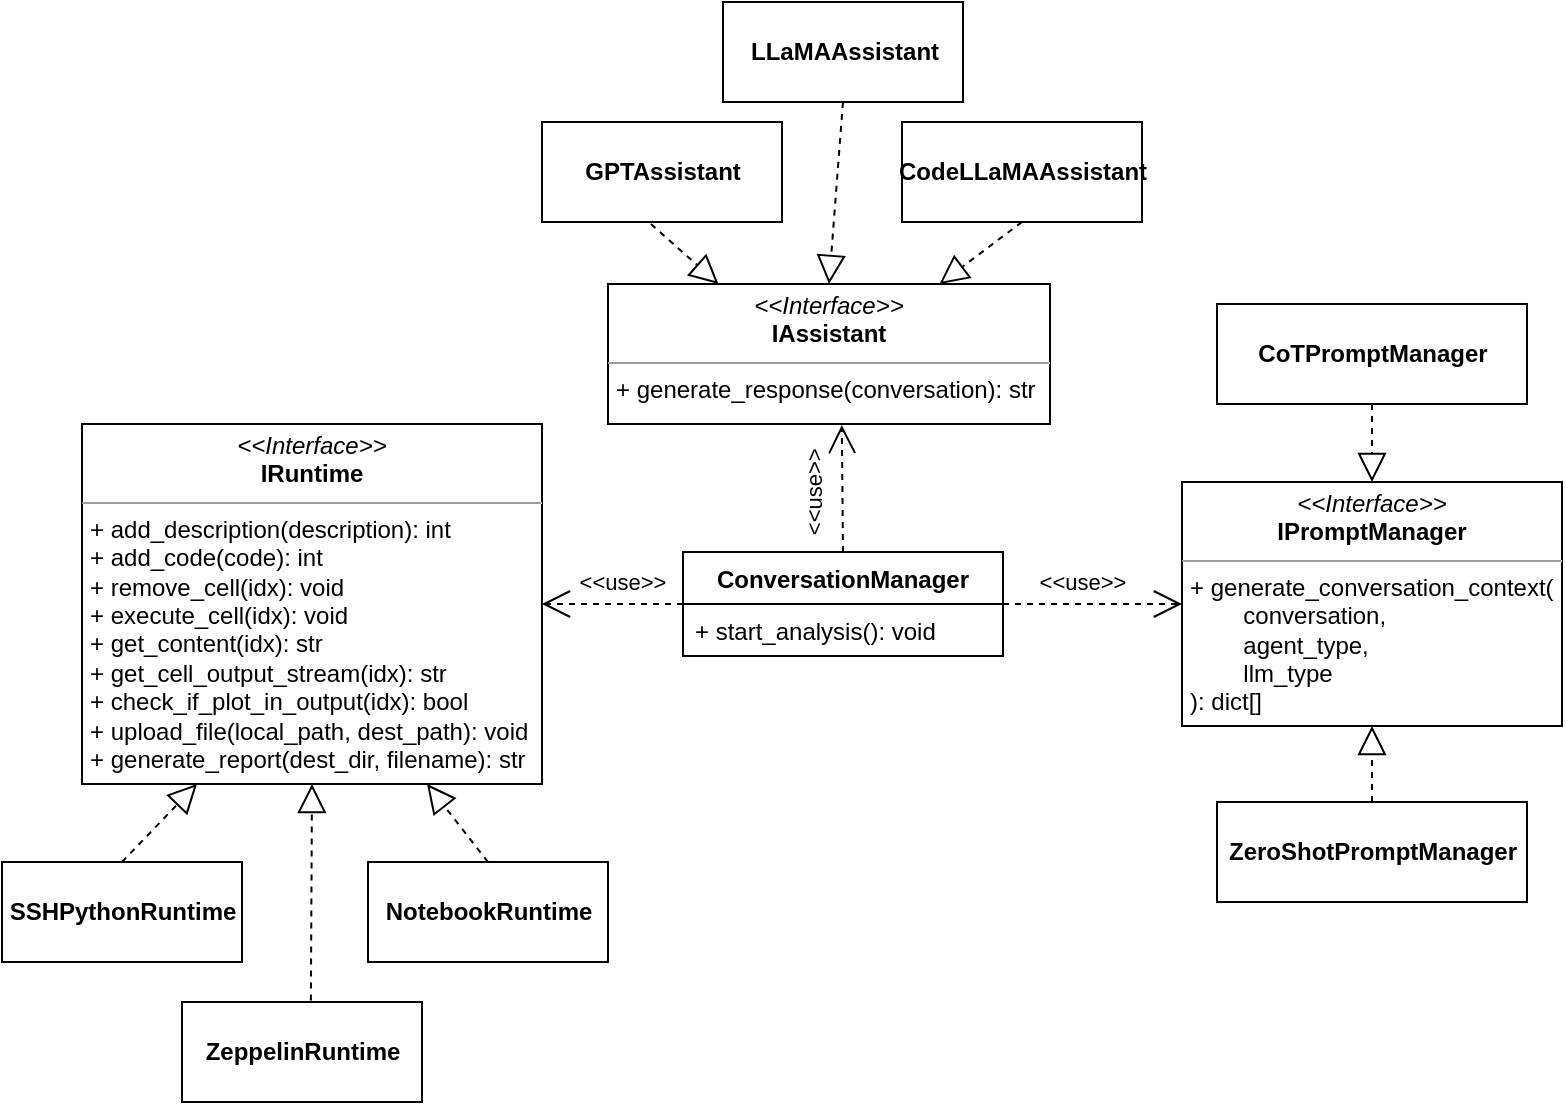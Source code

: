 <mxfile scale="10" border="0">
    <diagram id="2JWEvkMf0evVfgLf1cgb" name="Class">
        <mxGraphModel dx="1282" dy="1002" grid="1" gridSize="10" guides="1" tooltips="1" connect="1" arrows="1" fold="1" page="1" pageScale="1" pageWidth="827" pageHeight="1169" math="0" shadow="0">
            <root>
                <mxCell id="0"/>
                <mxCell id="1" parent="0"/>
                <mxCell id="McSh0blU3mZ8xUULmvc6-1" value="&lt;p style=&quot;margin:0px;margin-top:4px;text-align:center;&quot;&gt;&lt;i&gt;&amp;lt;&amp;lt;Interface&amp;gt;&amp;gt;&lt;/i&gt;&lt;br&gt;&lt;b&gt;IRuntime&lt;/b&gt;&lt;/p&gt;&lt;hr size=&quot;1&quot;&gt;&lt;p style=&quot;margin:0px;margin-left:4px;&quot;&gt;+ add_description(description): int&lt;/p&gt;&lt;p style=&quot;margin:0px;margin-left:4px;&quot;&gt;+ add_code(code): int&lt;/p&gt;&lt;p style=&quot;margin:0px;margin-left:4px;&quot;&gt;+ remove_cell(idx): void&lt;/p&gt;&lt;p style=&quot;margin:0px;margin-left:4px;&quot;&gt;+ execute_cell(idx): void&lt;/p&gt;&lt;p style=&quot;margin:0px;margin-left:4px;&quot;&gt;+ get_content(idx): str&lt;/p&gt;&lt;p style=&quot;margin:0px;margin-left:4px;&quot;&gt;+ get_cell_output_stream(idx): str&lt;/p&gt;&lt;p style=&quot;margin:0px;margin-left:4px;&quot;&gt;+ check_if_plot_in_output(idx): bool&lt;/p&gt;&lt;p style=&quot;margin:0px;margin-left:4px;&quot;&gt;+ upload_file(local_path, dest_path): void&lt;/p&gt;&lt;p style=&quot;margin:0px;margin-left:4px;&quot;&gt;+ generate_report(dest_dir, filename): str&lt;/p&gt;" style="verticalAlign=top;align=left;overflow=fill;fontSize=12;fontFamily=Helvetica;html=1;" parent="1" vertex="1">
                    <mxGeometry x="40" y="421" width="230" height="180" as="geometry"/>
                </mxCell>
                <mxCell id="McSh0blU3mZ8xUULmvc6-2" value="&lt;p style=&quot;margin:0px;margin-top:4px;text-align:center;&quot;&gt;&lt;i&gt;&amp;lt;&amp;lt;Interface&amp;gt;&amp;gt;&lt;/i&gt;&lt;br&gt;&lt;b&gt;IPromptManager&lt;/b&gt;&lt;/p&gt;&lt;hr size=&quot;1&quot;&gt;&lt;p style=&quot;margin:0px;margin-left:4px;&quot;&gt;+ generate_conversation_context(&lt;/p&gt;&lt;p style=&quot;margin:0px;margin-left:4px;&quot;&gt;&lt;span style=&quot;white-space: pre;&quot;&gt;&#9;&lt;/span&gt;conversation,&lt;br&gt;&lt;/p&gt;&lt;p style=&quot;margin:0px;margin-left:4px;&quot;&gt;&lt;span style=&quot;white-space: pre;&quot;&gt;&#9;&lt;/span&gt;agent_type,&lt;br&gt;&lt;/p&gt;&lt;p style=&quot;margin:0px;margin-left:4px;&quot;&gt;&lt;span style=&quot;white-space: pre;&quot;&gt;&#9;&lt;/span&gt;llm_type&lt;/p&gt;&lt;p style=&quot;margin:0px;margin-left:4px;&quot;&gt;): dict[]&lt;/p&gt;" style="verticalAlign=top;align=left;overflow=fill;fontSize=12;fontFamily=Helvetica;html=1;flipH=1;" parent="1" vertex="1">
                    <mxGeometry x="590" y="450" width="190" height="122" as="geometry"/>
                </mxCell>
                <mxCell id="McSh0blU3mZ8xUULmvc6-3" value="&lt;p style=&quot;margin:0px;margin-top:4px;text-align:center;&quot;&gt;&lt;i&gt;&amp;lt;&amp;lt;Interface&amp;gt;&amp;gt;&lt;/i&gt;&lt;br&gt;&lt;b&gt;IAssistant&lt;/b&gt;&lt;/p&gt;&lt;hr size=&quot;1&quot;&gt;&lt;p style=&quot;margin:0px;margin-left:4px;&quot;&gt;+ generate_response(&lt;span style=&quot;background-color: initial;&quot;&gt;conversation): str&lt;/span&gt;&lt;/p&gt;" style="verticalAlign=top;align=left;overflow=fill;fontSize=12;fontFamily=Helvetica;html=1;" parent="1" vertex="1">
                    <mxGeometry x="303" y="351" width="221" height="70" as="geometry"/>
                </mxCell>
                <mxCell id="McSh0blU3mZ8xUULmvc6-6" value="&lt;b&gt;SSHPythonRuntime&lt;/b&gt;" style="html=1;" parent="1" vertex="1">
                    <mxGeometry y="640" width="120" height="50" as="geometry"/>
                </mxCell>
                <mxCell id="McSh0blU3mZ8xUULmvc6-7" value="&lt;b&gt;NotebookRuntime&lt;/b&gt;" style="html=1;" parent="1" vertex="1">
                    <mxGeometry x="183" y="640" width="120" height="50" as="geometry"/>
                </mxCell>
                <mxCell id="McSh0blU3mZ8xUULmvc6-8" value="&lt;b&gt;ZeppelinRuntime&lt;/b&gt;" style="html=1;" parent="1" vertex="1">
                    <mxGeometry x="90" y="710" width="120" height="50" as="geometry"/>
                </mxCell>
                <mxCell id="McSh0blU3mZ8xUULmvc6-9" value="ConversationManager" style="swimlane;fontStyle=1;align=center;verticalAlign=top;childLayout=stackLayout;horizontal=1;startSize=26;horizontalStack=0;resizeParent=1;resizeParentMax=0;resizeLast=0;collapsible=1;marginBottom=0;" parent="1" vertex="1">
                    <mxGeometry x="340.5" y="485" width="160" height="52" as="geometry"/>
                </mxCell>
                <mxCell id="McSh0blU3mZ8xUULmvc6-12" value="+ start_analysis(): void" style="text;strokeColor=none;fillColor=none;align=left;verticalAlign=top;spacingLeft=4;spacingRight=4;overflow=hidden;rotatable=0;points=[[0,0.5],[1,0.5]];portConstraint=eastwest;" parent="McSh0blU3mZ8xUULmvc6-9" vertex="1">
                    <mxGeometry y="26" width="160" height="26" as="geometry"/>
                </mxCell>
                <mxCell id="McSh0blU3mZ8xUULmvc6-14" value="&amp;lt;&amp;lt;use&amp;gt;&amp;gt;" style="endArrow=open;endSize=12;dashed=1;html=1;exitX=0;exitY=0.5;exitDx=0;exitDy=0;entryX=1;entryY=0.5;entryDx=0;entryDy=0;" parent="1" source="McSh0blU3mZ8xUULmvc6-9" target="McSh0blU3mZ8xUULmvc6-1" edge="1">
                    <mxGeometry x="-0.135" y="-11" width="160" relative="1" as="geometry">
                        <mxPoint x="420" y="470" as="sourcePoint"/>
                        <mxPoint x="580" y="470" as="targetPoint"/>
                        <mxPoint as="offset"/>
                    </mxGeometry>
                </mxCell>
                <mxCell id="McSh0blU3mZ8xUULmvc6-15" value="&amp;lt;&amp;lt;use&amp;gt;&amp;gt;" style="endArrow=open;endSize=12;dashed=1;html=1;exitX=1;exitY=0.5;exitDx=0;exitDy=0;entryX=0;entryY=0.5;entryDx=0;entryDy=0;" parent="1" source="McSh0blU3mZ8xUULmvc6-9" target="McSh0blU3mZ8xUULmvc6-2" edge="1">
                    <mxGeometry x="-0.117" y="11" width="160" relative="1" as="geometry">
                        <mxPoint x="350.5" y="521" as="sourcePoint"/>
                        <mxPoint x="280" y="521" as="targetPoint"/>
                        <mxPoint as="offset"/>
                    </mxGeometry>
                </mxCell>
                <mxCell id="McSh0blU3mZ8xUULmvc6-16" value="&amp;lt;&amp;lt;use&amp;gt;&amp;gt;" style="endArrow=open;endSize=12;dashed=1;html=1;exitX=0.5;exitY=0;exitDx=0;exitDy=0;entryX=0.529;entryY=1.007;entryDx=0;entryDy=0;entryPerimeter=0;horizontal=0;" parent="1" source="McSh0blU3mZ8xUULmvc6-9" target="McSh0blU3mZ8xUULmvc6-3" edge="1">
                    <mxGeometry x="-0.051" y="14" width="160" relative="1" as="geometry">
                        <mxPoint x="510.5" y="521" as="sourcePoint"/>
                        <mxPoint x="600" y="521" as="targetPoint"/>
                        <mxPoint as="offset"/>
                    </mxGeometry>
                </mxCell>
                <mxCell id="McSh0blU3mZ8xUULmvc6-17" value="" style="endArrow=block;dashed=1;endFill=0;endSize=12;html=1;exitX=0.5;exitY=0;exitDx=0;exitDy=0;entryX=0.25;entryY=1;entryDx=0;entryDy=0;" parent="1" source="McSh0blU3mZ8xUULmvc6-6" target="McSh0blU3mZ8xUULmvc6-1" edge="1">
                    <mxGeometry width="160" relative="1" as="geometry">
                        <mxPoint x="100" y="790" as="sourcePoint"/>
                        <mxPoint x="260" y="790" as="targetPoint"/>
                    </mxGeometry>
                </mxCell>
                <mxCell id="McSh0blU3mZ8xUULmvc6-18" value="" style="endArrow=block;dashed=1;endFill=0;endSize=12;html=1;exitX=0.5;exitY=0;exitDx=0;exitDy=0;entryX=0.75;entryY=1;entryDx=0;entryDy=0;" parent="1" source="McSh0blU3mZ8xUULmvc6-7" target="McSh0blU3mZ8xUULmvc6-1" edge="1">
                    <mxGeometry width="160" relative="1" as="geometry">
                        <mxPoint x="330" y="780" as="sourcePoint"/>
                        <mxPoint x="490" y="780" as="targetPoint"/>
                    </mxGeometry>
                </mxCell>
                <mxCell id="McSh0blU3mZ8xUULmvc6-19" value="" style="endArrow=block;dashed=1;endFill=0;endSize=12;html=1;exitX=0.537;exitY=-0.015;exitDx=0;exitDy=0;exitPerimeter=0;entryX=0.5;entryY=1;entryDx=0;entryDy=0;" parent="1" source="McSh0blU3mZ8xUULmvc6-8" target="McSh0blU3mZ8xUULmvc6-1" edge="1">
                    <mxGeometry width="160" relative="1" as="geometry">
                        <mxPoint x="250" y="770" as="sourcePoint"/>
                        <mxPoint x="410" y="770" as="targetPoint"/>
                    </mxGeometry>
                </mxCell>
                <mxCell id="McSh0blU3mZ8xUULmvc6-20" value="&lt;b&gt;GPTAssistant&lt;/b&gt;" style="html=1;" parent="1" vertex="1">
                    <mxGeometry x="270" y="270" width="120" height="50" as="geometry"/>
                </mxCell>
                <mxCell id="McSh0blU3mZ8xUULmvc6-21" value="&lt;b&gt;LLaMAAssistant&lt;/b&gt;" style="html=1;" parent="1" vertex="1">
                    <mxGeometry x="360.5" y="210" width="120" height="50" as="geometry"/>
                </mxCell>
                <mxCell id="McSh0blU3mZ8xUULmvc6-22" value="&lt;b&gt;CodeLLaMAAssistant&lt;/b&gt;" style="html=1;" parent="1" vertex="1">
                    <mxGeometry x="450" y="270" width="120" height="50" as="geometry"/>
                </mxCell>
                <mxCell id="McSh0blU3mZ8xUULmvc6-23" value="" style="endArrow=block;dashed=1;endFill=0;endSize=12;html=1;exitX=0.454;exitY=1.02;exitDx=0;exitDy=0;exitPerimeter=0;entryX=0.25;entryY=0;entryDx=0;entryDy=0;" parent="1" source="McSh0blU3mZ8xUULmvc6-20" target="McSh0blU3mZ8xUULmvc6-3" edge="1">
                    <mxGeometry width="160" relative="1" as="geometry">
                        <mxPoint x="230" y="350" as="sourcePoint"/>
                        <mxPoint x="390" y="350" as="targetPoint"/>
                    </mxGeometry>
                </mxCell>
                <mxCell id="McSh0blU3mZ8xUULmvc6-24" value="" style="endArrow=block;dashed=1;endFill=0;endSize=12;html=1;exitX=0.5;exitY=1;exitDx=0;exitDy=0;entryX=0.75;entryY=0;entryDx=0;entryDy=0;" parent="1" source="McSh0blU3mZ8xUULmvc6-22" target="McSh0blU3mZ8xUULmvc6-3" edge="1">
                    <mxGeometry width="160" relative="1" as="geometry">
                        <mxPoint x="90" y="360" as="sourcePoint"/>
                        <mxPoint x="250" y="360" as="targetPoint"/>
                    </mxGeometry>
                </mxCell>
                <mxCell id="McSh0blU3mZ8xUULmvc6-25" value="" style="endArrow=block;dashed=1;endFill=0;endSize=12;html=1;exitX=0.5;exitY=1;exitDx=0;exitDy=0;entryX=0.5;entryY=0;entryDx=0;entryDy=0;" parent="1" source="McSh0blU3mZ8xUULmvc6-21" target="McSh0blU3mZ8xUULmvc6-3" edge="1">
                    <mxGeometry width="160" relative="1" as="geometry">
                        <mxPoint x="190" y="330" as="sourcePoint"/>
                        <mxPoint x="350" y="330" as="targetPoint"/>
                    </mxGeometry>
                </mxCell>
                <mxCell id="McSh0blU3mZ8xUULmvc6-26" value="&lt;b&gt;ZeroShotPromptManager&lt;/b&gt;" style="html=1;" parent="1" vertex="1">
                    <mxGeometry x="607.5" y="610" width="155" height="50" as="geometry"/>
                </mxCell>
                <mxCell id="McSh0blU3mZ8xUULmvc6-28" value="&lt;b&gt;CoTPromptManager&lt;/b&gt;" style="html=1;" parent="1" vertex="1">
                    <mxGeometry x="607.5" y="361" width="155" height="50" as="geometry"/>
                </mxCell>
                <mxCell id="McSh0blU3mZ8xUULmvc6-29" value="" style="endArrow=block;dashed=1;endFill=0;endSize=12;html=1;exitX=0.5;exitY=0;exitDx=0;exitDy=0;entryX=0.5;entryY=1;entryDx=0;entryDy=0;" parent="1" source="McSh0blU3mZ8xUULmvc6-26" target="McSh0blU3mZ8xUULmvc6-2" edge="1">
                    <mxGeometry width="160" relative="1" as="geometry">
                        <mxPoint x="530" y="670" as="sourcePoint"/>
                        <mxPoint x="690" y="670" as="targetPoint"/>
                    </mxGeometry>
                </mxCell>
                <mxCell id="McSh0blU3mZ8xUULmvc6-30" value="" style="endArrow=block;dashed=1;endFill=0;endSize=12;html=1;exitX=0.5;exitY=1;exitDx=0;exitDy=0;entryX=0.5;entryY=0;entryDx=0;entryDy=0;" parent="1" source="McSh0blU3mZ8xUULmvc6-28" target="McSh0blU3mZ8xUULmvc6-2" edge="1">
                    <mxGeometry width="160" relative="1" as="geometry">
                        <mxPoint x="560" y="470" as="sourcePoint"/>
                        <mxPoint x="720" y="470" as="targetPoint"/>
                    </mxGeometry>
                </mxCell>
            </root>
        </mxGraphModel>
    </diagram>
    <diagram id="wPYSoV5ZCYCG40cIgTX5" name="Activity">
        <mxGraphModel dx="1282" dy="1002" grid="1" gridSize="10" guides="1" tooltips="1" connect="1" arrows="1" fold="1" page="1" pageScale="1" pageWidth="1169" pageHeight="827" math="0" shadow="0">
            <root>
                <mxCell id="0"/>
                <mxCell id="1" parent="0"/>
                <mxCell id="AKu2L9ZFaFPd1_Fmcj6L-9" style="edgeStyle=none;html=1;exitX=1;exitY=0.5;exitDx=0;exitDy=0;entryX=0;entryY=0.5;entryDx=0;entryDy=0;endArrow=open;endFill=0;" parent="1" source="AKu2L9ZFaFPd1_Fmcj6L-1" target="AKu2L9ZFaFPd1_Fmcj6L-4" edge="1">
                    <mxGeometry relative="1" as="geometry"/>
                </mxCell>
                <mxCell id="AKu2L9ZFaFPd1_Fmcj6L-1" value="" style="ellipse;fillColor=strokeColor;" parent="1" vertex="1">
                    <mxGeometry x="65" y="540" width="30" height="30" as="geometry"/>
                </mxCell>
                <mxCell id="AKu2L9ZFaFPd1_Fmcj6L-16" style="edgeStyle=orthogonalEdgeStyle;html=1;exitX=1;exitY=0.5;exitDx=0;exitDy=0;entryX=0.5;entryY=1;entryDx=0;entryDy=0;endArrow=open;endFill=0;" parent="1" source="AKu2L9ZFaFPd1_Fmcj6L-3" target="AKu2L9ZFaFPd1_Fmcj6L-4" edge="1">
                    <mxGeometry relative="1" as="geometry">
                        <Array as="points">
                            <mxPoint x="355" y="620"/>
                            <mxPoint x="355" y="670"/>
                            <mxPoint x="160" y="670"/>
                        </Array>
                    </mxGeometry>
                </mxCell>
                <mxCell id="AKu2L9ZFaFPd1_Fmcj6L-3" value="Import dataset" style="rounded=1;whiteSpace=wrap;html=1;" parent="1" vertex="1">
                    <mxGeometry x="225" y="590" width="120" height="60" as="geometry"/>
                </mxCell>
                <mxCell id="AKu2L9ZFaFPd1_Fmcj6L-11" value="[yes]" style="edgeStyle=orthogonalEdgeStyle;html=1;exitX=1;exitY=0.5;exitDx=0;exitDy=0;entryX=0;entryY=0.5;entryDx=0;entryDy=0;endArrow=open;endFill=0;" parent="1" source="AKu2L9ZFaFPd1_Fmcj6L-4" target="AKu2L9ZFaFPd1_Fmcj6L-3" edge="1">
                    <mxGeometry x="-0.478" relative="1" as="geometry">
                        <mxPoint as="offset"/>
                    </mxGeometry>
                </mxCell>
                <mxCell id="AKu2L9ZFaFPd1_Fmcj6L-12" value="[no]" style="edgeStyle=orthogonalEdgeStyle;html=1;exitX=0.5;exitY=0;exitDx=0;exitDy=0;entryX=0;entryY=0.5;entryDx=0;entryDy=0;endArrow=open;endFill=0;" parent="1" source="AKu2L9ZFaFPd1_Fmcj6L-4" target="AKu2L9ZFaFPd1_Fmcj6L-5" edge="1">
                    <mxGeometry x="-0.68" relative="1" as="geometry">
                        <mxPoint as="offset"/>
                    </mxGeometry>
                </mxCell>
                <mxCell id="AKu2L9ZFaFPd1_Fmcj6L-4" value="" style="rhombus;" parent="1" vertex="1">
                    <mxGeometry x="145" y="540" width="30" height="30" as="geometry"/>
                </mxCell>
                <mxCell id="AKu2L9ZFaFPd1_Fmcj6L-22" style="edgeStyle=none;html=1;exitX=1;exitY=0.5;exitDx=0;exitDy=0;entryX=0;entryY=0.5;entryDx=0;entryDy=0;endArrow=open;endFill=0;" parent="1" source="AKu2L9ZFaFPd1_Fmcj6L-5" target="AKu2L9ZFaFPd1_Fmcj6L-19" edge="1">
                    <mxGeometry relative="1" as="geometry"/>
                </mxCell>
                <mxCell id="AKu2L9ZFaFPd1_Fmcj6L-5" value="Select dataset" style="rounded=1;whiteSpace=wrap;html=1;" parent="1" vertex="1">
                    <mxGeometry x="225" y="450" width="120" height="60" as="geometry"/>
                </mxCell>
                <mxCell id="AKu2L9ZFaFPd1_Fmcj6L-26" style="edgeStyle=orthogonalEdgeStyle;html=1;exitX=1;exitY=0.5;exitDx=0;exitDy=0;entryX=0;entryY=0.5;entryDx=0;entryDy=0;endArrow=open;endFill=0;" parent="1" source="AKu2L9ZFaFPd1_Fmcj6L-6" target="AKu2L9ZFaFPd1_Fmcj6L-8" edge="1">
                    <mxGeometry relative="1" as="geometry"/>
                </mxCell>
                <mxCell id="AKu2L9ZFaFPd1_Fmcj6L-6" value="Configure enviornment (select LLM and runtime)" style="rounded=1;whiteSpace=wrap;html=1;" parent="1" vertex="1">
                    <mxGeometry x="400" y="590" width="120" height="60" as="geometry"/>
                </mxCell>
                <mxCell id="AKu2L9ZFaFPd1_Fmcj6L-7" value="Analysis is ready" style="shape=collate;whiteSpace=wrap;html=1;verticalAlign=top;labelPosition=center;verticalLabelPosition=bottom;align=center;" parent="1" vertex="1">
                    <mxGeometry x="770" y="600" width="40" height="40" as="geometry"/>
                </mxCell>
                <mxCell id="AKu2L9ZFaFPd1_Fmcj6L-27" style="edgeStyle=orthogonalEdgeStyle;html=1;exitX=1;exitY=0.5;exitDx=0;exitDy=0;entryX=0;entryY=0.5;entryDx=0;entryDy=0;endArrow=open;endFill=0;" parent="1" source="AKu2L9ZFaFPd1_Fmcj6L-8" target="AKu2L9ZFaFPd1_Fmcj6L-7" edge="1">
                    <mxGeometry relative="1" as="geometry"/>
                </mxCell>
                <mxCell id="AKu2L9ZFaFPd1_Fmcj6L-8" value="Start the analysis" style="rounded=1;whiteSpace=wrap;html=1;" parent="1" vertex="1">
                    <mxGeometry x="585" y="590" width="120" height="60" as="geometry"/>
                </mxCell>
                <mxCell id="AKu2L9ZFaFPd1_Fmcj6L-18" style="html=1;exitX=0;exitY=0;exitDx=95;exitDy=0;exitPerimeter=0;entryX=0;entryY=1;entryDx=0;entryDy=0;dashed=1;endArrow=none;endFill=0;" parent="1" source="AKu2L9ZFaFPd1_Fmcj6L-17" target="AKu2L9ZFaFPd1_Fmcj6L-4" edge="1">
                    <mxGeometry relative="1" as="geometry"/>
                </mxCell>
                <mxCell id="AKu2L9ZFaFPd1_Fmcj6L-17" value="Want to import new dataset?" style="shape=note2;boundedLbl=1;whiteSpace=wrap;html=1;size=25;verticalAlign=top;align=center;" parent="1" vertex="1">
                    <mxGeometry x="20" y="460" width="120" height="60" as="geometry"/>
                </mxCell>
                <mxCell id="AKu2L9ZFaFPd1_Fmcj6L-25" value="[no]" style="edgeStyle=orthogonalEdgeStyle;html=1;exitX=0.5;exitY=1;exitDx=0;exitDy=0;entryX=0.5;entryY=0;entryDx=0;entryDy=0;endArrow=open;endFill=0;" parent="1" source="AKu2L9ZFaFPd1_Fmcj6L-19" target="AKu2L9ZFaFPd1_Fmcj6L-6" edge="1">
                    <mxGeometry x="-0.643" relative="1" as="geometry">
                        <mxPoint as="offset"/>
                    </mxGeometry>
                </mxCell>
                <mxCell id="AKu2L9ZFaFPd1_Fmcj6L-42" value="[yes]" style="edgeStyle=orthogonalEdgeStyle;html=1;exitX=1;exitY=0.5;exitDx=0;exitDy=0;entryX=0;entryY=0.5;entryDx=0;entryDy=0;endArrow=open;endFill=0;" parent="1" source="AKu2L9ZFaFPd1_Fmcj6L-19" target="AKu2L9ZFaFPd1_Fmcj6L-23" edge="1">
                    <mxGeometry relative="1" as="geometry">
                        <Array as="points">
                            <mxPoint x="450" y="480"/>
                            <mxPoint x="450" y="480"/>
                        </Array>
                    </mxGeometry>
                </mxCell>
                <mxCell id="AKu2L9ZFaFPd1_Fmcj6L-19" value="" style="rhombus;" parent="1" vertex="1">
                    <mxGeometry x="400" y="465" width="30" height="30" as="geometry"/>
                </mxCell>
                <mxCell id="AKu2L9ZFaFPd1_Fmcj6L-21" style="edgeStyle=none;html=1;exitX=1;exitY=1;exitDx=0;exitDy=0;exitPerimeter=0;entryX=0;entryY=0;entryDx=0;entryDy=0;dashed=1;endArrow=none;endFill=0;" parent="1" source="AKu2L9ZFaFPd1_Fmcj6L-20" target="AKu2L9ZFaFPd1_Fmcj6L-19" edge="1">
                    <mxGeometry relative="1" as="geometry"/>
                </mxCell>
                <mxCell id="AKu2L9ZFaFPd1_Fmcj6L-20" value="Was this dataset already analysed?" style="shape=note2;boundedLbl=1;whiteSpace=wrap;html=1;size=25;verticalAlign=top;align=center;" parent="1" vertex="1">
                    <mxGeometry x="230" y="354" width="120" height="60" as="geometry"/>
                </mxCell>
                <mxCell id="AKu2L9ZFaFPd1_Fmcj6L-35" value="[yes]" style="edgeStyle=orthogonalEdgeStyle;html=1;exitX=0.5;exitY=1;exitDx=0;exitDy=0;entryX=0.5;entryY=0;entryDx=0;entryDy=0;endArrow=open;endFill=0;" parent="1" source="AKu2L9ZFaFPd1_Fmcj6L-23" target="AKu2L9ZFaFPd1_Fmcj6L-6" edge="1">
                    <mxGeometry x="-0.643" relative="1" as="geometry">
                        <mxPoint as="offset"/>
                    </mxGeometry>
                </mxCell>
                <mxCell id="AKu2L9ZFaFPd1_Fmcj6L-43" value="[no]" style="edgeStyle=orthogonalEdgeStyle;html=1;exitX=1;exitY=0.5;exitDx=0;exitDy=0;entryX=0;entryY=0.5;entryDx=0;entryDy=0;endArrow=open;endFill=0;" parent="1" source="AKu2L9ZFaFPd1_Fmcj6L-23" target="AKu2L9ZFaFPd1_Fmcj6L-36" edge="1">
                    <mxGeometry relative="1" as="geometry"/>
                </mxCell>
                <mxCell id="AKu2L9ZFaFPd1_Fmcj6L-23" value="" style="rhombus;" parent="1" vertex="1">
                    <mxGeometry x="490" y="465" width="30" height="30" as="geometry"/>
                </mxCell>
                <mxCell id="AKu2L9ZFaFPd1_Fmcj6L-41" style="edgeStyle=orthogonalEdgeStyle;html=1;exitX=0.5;exitY=1;exitDx=0;exitDy=0;exitPerimeter=0;entryX=0.5;entryY=0;entryDx=0;entryDy=0;endArrow=none;endFill=0;dashed=1;" parent="1" source="AKu2L9ZFaFPd1_Fmcj6L-24" target="AKu2L9ZFaFPd1_Fmcj6L-23" edge="1">
                    <mxGeometry relative="1" as="geometry"/>
                </mxCell>
                <mxCell id="AKu2L9ZFaFPd1_Fmcj6L-24" value="Want to make a new analysis?" style="shape=note2;boundedLbl=1;whiteSpace=wrap;html=1;size=25;verticalAlign=top;align=center;" parent="1" vertex="1">
                    <mxGeometry x="445" y="354" width="120" height="60" as="geometry"/>
                </mxCell>
                <mxCell id="AKu2L9ZFaFPd1_Fmcj6L-29" value="[yes]" style="edgeStyle=orthogonalEdgeStyle;html=1;exitX=0.5;exitY=1;exitDx=0;exitDy=0;entryX=0;entryY=1;entryDx=0;entryDy=0;endArrow=open;endFill=0;" parent="1" source="AKu2L9ZFaFPd1_Fmcj6L-28" target="AKu2L9ZFaFPd1_Fmcj6L-4" edge="1">
                    <mxGeometry x="-0.952" relative="1" as="geometry">
                        <Array as="points">
                            <mxPoint x="1035" y="690"/>
                            <mxPoint x="135" y="690"/>
                            <mxPoint x="135" y="563"/>
                        </Array>
                        <mxPoint as="offset"/>
                    </mxGeometry>
                </mxCell>
                <mxCell id="AKu2L9ZFaFPd1_Fmcj6L-34" value="[no]" style="edgeStyle=orthogonalEdgeStyle;html=1;exitX=1;exitY=0.5;exitDx=0;exitDy=0;entryX=0;entryY=0.5;entryDx=0;entryDy=0;endArrow=open;endFill=0;" parent="1" source="AKu2L9ZFaFPd1_Fmcj6L-28" target="AKu2L9ZFaFPd1_Fmcj6L-32" edge="1">
                    <mxGeometry relative="1" as="geometry"/>
                </mxCell>
                <mxCell id="AKu2L9ZFaFPd1_Fmcj6L-28" value="" style="rhombus;" parent="1" vertex="1">
                    <mxGeometry x="1020" y="605" width="30" height="30" as="geometry"/>
                </mxCell>
                <mxCell id="AKu2L9ZFaFPd1_Fmcj6L-32" value="" style="ellipse;html=1;shape=endState;fillColor=strokeColor;" parent="1" vertex="1">
                    <mxGeometry x="1120" y="605" width="30" height="30" as="geometry"/>
                </mxCell>
                <mxCell id="AKu2L9ZFaFPd1_Fmcj6L-46" style="edgeStyle=orthogonalEdgeStyle;html=1;exitX=1;exitY=0.5;exitDx=0;exitDy=0;entryX=0;entryY=0.5;entryDx=0;entryDy=0;endArrow=open;endFill=0;" parent="1" source="AKu2L9ZFaFPd1_Fmcj6L-36" target="AKu2L9ZFaFPd1_Fmcj6L-44" edge="1">
                    <mxGeometry relative="1" as="geometry">
                        <mxPoint x="774.5" y="460" as="sourcePoint"/>
                        <Array as="points">
                            <mxPoint x="790" y="480"/>
                            <mxPoint x="790" y="480"/>
                        </Array>
                    </mxGeometry>
                </mxCell>
                <mxCell id="AKu2L9ZFaFPd1_Fmcj6L-36" value="Select analysis" style="rounded=1;whiteSpace=wrap;html=1;" parent="1" vertex="1">
                    <mxGeometry x="584.5" y="450" width="120" height="60" as="geometry"/>
                </mxCell>
                <mxCell id="AKu2L9ZFaFPd1_Fmcj6L-50" style="edgeStyle=orthogonalEdgeStyle;html=1;exitX=1;exitY=0.5;exitDx=0;exitDy=0;entryX=0.5;entryY=0;entryDx=0;entryDy=0;endArrow=open;endFill=0;" parent="1" source="AKu2L9ZFaFPd1_Fmcj6L-37" target="AKu2L9ZFaFPd1_Fmcj6L-28" edge="1">
                    <mxGeometry relative="1" as="geometry"/>
                </mxCell>
                <mxCell id="AKu2L9ZFaFPd1_Fmcj6L-37" value="Display report" style="rounded=1;whiteSpace=wrap;html=1;" parent="1" vertex="1">
                    <mxGeometry x="890" y="380" width="120" height="60" as="geometry"/>
                </mxCell>
                <mxCell id="AKu2L9ZFaFPd1_Fmcj6L-52" style="edgeStyle=orthogonalEdgeStyle;html=1;exitX=1;exitY=0.5;exitDx=0;exitDy=0;entryX=0.5;entryY=0;entryDx=0;entryDy=0;endArrow=open;endFill=0;" parent="1" source="AKu2L9ZFaFPd1_Fmcj6L-38" target="AKu2L9ZFaFPd1_Fmcj6L-28" edge="1">
                    <mxGeometry relative="1" as="geometry"/>
                </mxCell>
                <mxCell id="AKu2L9ZFaFPd1_Fmcj6L-38" value="Download report" style="rounded=1;whiteSpace=wrap;html=1;" parent="1" vertex="1">
                    <mxGeometry x="890" y="450" width="120" height="60" as="geometry"/>
                </mxCell>
                <mxCell id="AKu2L9ZFaFPd1_Fmcj6L-53" style="edgeStyle=orthogonalEdgeStyle;html=1;exitX=1;exitY=0.5;exitDx=0;exitDy=0;entryX=0.5;entryY=0;entryDx=0;entryDy=0;endArrow=open;endFill=0;" parent="1" source="AKu2L9ZFaFPd1_Fmcj6L-39" target="AKu2L9ZFaFPd1_Fmcj6L-28" edge="1">
                    <mxGeometry relative="1" as="geometry"/>
                </mxCell>
                <mxCell id="AKu2L9ZFaFPd1_Fmcj6L-39" value="Show chat history" style="rounded=1;whiteSpace=wrap;html=1;" parent="1" vertex="1">
                    <mxGeometry x="890" y="520" width="120" height="60" as="geometry"/>
                </mxCell>
                <mxCell id="AKu2L9ZFaFPd1_Fmcj6L-47" style="edgeStyle=orthogonalEdgeStyle;html=1;exitX=0.5;exitY=0;exitDx=0;exitDy=0;entryX=0;entryY=0.5;entryDx=0;entryDy=0;endArrow=open;endFill=0;" parent="1" source="AKu2L9ZFaFPd1_Fmcj6L-44" target="AKu2L9ZFaFPd1_Fmcj6L-37" edge="1">
                    <mxGeometry relative="1" as="geometry"/>
                </mxCell>
                <mxCell id="AKu2L9ZFaFPd1_Fmcj6L-48" style="edgeStyle=orthogonalEdgeStyle;html=1;exitX=1;exitY=0.5;exitDx=0;exitDy=0;entryX=0;entryY=0.5;entryDx=0;entryDy=0;endArrow=open;endFill=0;" parent="1" source="AKu2L9ZFaFPd1_Fmcj6L-44" target="AKu2L9ZFaFPd1_Fmcj6L-38" edge="1">
                    <mxGeometry relative="1" as="geometry"/>
                </mxCell>
                <mxCell id="AKu2L9ZFaFPd1_Fmcj6L-49" style="edgeStyle=orthogonalEdgeStyle;html=1;exitX=0.5;exitY=1;exitDx=0;exitDy=0;entryX=0;entryY=0.5;entryDx=0;entryDy=0;endArrow=open;endFill=0;" parent="1" source="AKu2L9ZFaFPd1_Fmcj6L-44" target="AKu2L9ZFaFPd1_Fmcj6L-39" edge="1">
                    <mxGeometry relative="1" as="geometry"/>
                </mxCell>
                <mxCell id="AKu2L9ZFaFPd1_Fmcj6L-44" value="" style="rhombus;" parent="1" vertex="1">
                    <mxGeometry x="840" y="465" width="30" height="30" as="geometry"/>
                </mxCell>
                <mxCell id="AKu2L9ZFaFPd1_Fmcj6L-54" style="html=1;exitX=1;exitY=1;exitDx=0;exitDy=0;exitPerimeter=0;entryX=0;entryY=0;entryDx=0;entryDy=0;endArrow=none;endFill=0;dashed=1;" parent="1" target="AKu2L9ZFaFPd1_Fmcj6L-44" edge="1">
                    <mxGeometry relative="1" as="geometry">
                        <mxPoint x="825" y="440" as="sourcePoint"/>
                    </mxGeometry>
                </mxCell>
                <mxCell id="AKu2L9ZFaFPd1_Fmcj6L-45" value="Pick an action" style="shape=note2;boundedLbl=1;whiteSpace=wrap;html=1;size=25;verticalAlign=top;align=center;" parent="1" vertex="1">
                    <mxGeometry x="705" y="380" width="120" height="60" as="geometry"/>
                </mxCell>
                <mxCell id="AKu2L9ZFaFPd1_Fmcj6L-57" value="" style="edgeStyle=orthogonalEdgeStyle;html=1;endArrow=open;endFill=0;entryX=0;entryY=0.5;entryDx=0;entryDy=0;exitX=0.5;exitY=0;exitDx=0;exitDy=0;" parent="1" source="AKu2L9ZFaFPd1_Fmcj6L-7" target="AKu2L9ZFaFPd1_Fmcj6L-44" edge="1">
                    <mxGeometry relative="1" as="geometry">
                        <mxPoint x="830" y="600" as="sourcePoint"/>
                        <mxPoint x="1060" y="620" as="targetPoint"/>
                    </mxGeometry>
                </mxCell>
                <mxCell id="AKu2L9ZFaFPd1_Fmcj6L-58" style="edgeStyle=none;html=1;exitX=0;exitY=0;exitDx=120;exitDy=42.5;exitPerimeter=0;entryX=0;entryY=0.5;entryDx=0;entryDy=0;dashed=1;endArrow=none;endFill=0;" parent="1" source="AKu2L9ZFaFPd1_Fmcj6L-31" target="AKu2L9ZFaFPd1_Fmcj6L-28" edge="1">
                    <mxGeometry relative="1" as="geometry"/>
                </mxCell>
                <mxCell id="AKu2L9ZFaFPd1_Fmcj6L-31" value="Want to continue?" style="shape=note2;boundedLbl=1;whiteSpace=wrap;html=1;size=25;verticalAlign=top;align=center;" parent="1" vertex="1">
                    <mxGeometry x="840" y="600" width="120" height="60" as="geometry"/>
                </mxCell>
            </root>
        </mxGraphModel>
    </diagram>
    <diagram id="hqZDgkXqm0gshwrrFBBG" name="Use Case">
        <mxGraphModel dx="1282" dy="1002" grid="1" gridSize="10" guides="1" tooltips="1" connect="1" arrows="1" fold="1" page="1" pageScale="1" pageWidth="827" pageHeight="1169" math="0" shadow="0">
            <root>
                <mxCell id="0"/>
                <mxCell id="1" parent="0"/>
                <mxCell id="22" value="" style="rounded=0;whiteSpace=wrap;html=1;" parent="1" vertex="1">
                    <mxGeometry x="140" y="50" width="420" height="600" as="geometry"/>
                </mxCell>
                <mxCell id="2" value="Import dataset" style="ellipse;whiteSpace=wrap;html=1;" parent="1" vertex="1">
                    <mxGeometry x="160" y="80" width="140" height="70" as="geometry"/>
                </mxCell>
                <mxCell id="4" value="Generate analysis" style="ellipse;whiteSpace=wrap;html=1;" parent="1" vertex="1">
                    <mxGeometry x="160" y="320" width="140" height="70" as="geometry"/>
                </mxCell>
                <mxCell id="5" value="Export dataset" style="ellipse;whiteSpace=wrap;html=1;" parent="1" vertex="1">
                    <mxGeometry x="400" y="80" width="140" height="70" as="geometry"/>
                </mxCell>
                <mxCell id="6" value="Show analysis report" style="ellipse;whiteSpace=wrap;html=1;" parent="1" vertex="1">
                    <mxGeometry x="160" y="560" width="140" height="70" as="geometry"/>
                </mxCell>
                <mxCell id="7" value="Select current context" style="ellipse;whiteSpace=wrap;html=1;" parent="1" vertex="1">
                    <mxGeometry x="400" y="200" width="140" height="70" as="geometry"/>
                </mxCell>
                <mxCell id="8" value="Download analysis report" style="ellipse;whiteSpace=wrap;html=1;" parent="1" vertex="1">
                    <mxGeometry x="400" y="560" width="140" height="70" as="geometry"/>
                </mxCell>
                <mxCell id="12" value="{abstract}&lt;br&gt;Manage datasets" style="ellipse;whiteSpace=wrap;html=1;" parent="1" vertex="1">
                    <mxGeometry x="160" y="200" width="140" height="70" as="geometry"/>
                </mxCell>
                <mxCell id="14" value="{abstract}&lt;br&gt;Access analysis history" style="ellipse;whiteSpace=wrap;html=1;" parent="1" vertex="1">
                    <mxGeometry x="160" y="440" width="140" height="70" as="geometry"/>
                </mxCell>
                <mxCell id="15" value="Data &lt;br&gt;analyst" style="shape=umlActor;verticalLabelPosition=bottom;verticalAlign=top;html=1;" parent="1" vertex="1">
                    <mxGeometry x="40" y="325" width="30" height="60" as="geometry"/>
                </mxCell>
                <mxCell id="16" value="Show conversaton history" style="ellipse;whiteSpace=wrap;html=1;" parent="1" vertex="1">
                    <mxGeometry x="400" y="440" width="140" height="70" as="geometry"/>
                </mxCell>
                <mxCell id="20" value="LLM&lt;br&gt;chatbot" style="shape=umlActor;verticalLabelPosition=bottom;verticalAlign=top;html=1;" parent="1" vertex="1">
                    <mxGeometry x="620" y="325" width="30" height="60" as="geometry"/>
                </mxCell>
                <mxCell id="23" value="Automated data analysis system" style="text;html=1;strokeColor=none;fillColor=none;align=center;verticalAlign=middle;whiteSpace=wrap;rounded=0;" parent="1" vertex="1">
                    <mxGeometry x="225" y="50" width="260" height="30" as="geometry"/>
                </mxCell>
                <mxCell id="25" value="" style="endArrow=none;html=1;entryX=0;entryY=0.5;entryDx=0;entryDy=0;" parent="1" target="12" edge="1">
                    <mxGeometry width="50" height="50" relative="1" as="geometry">
                        <mxPoint x="80" y="320" as="sourcePoint"/>
                        <mxPoint x="130" y="280" as="targetPoint"/>
                    </mxGeometry>
                </mxCell>
                <mxCell id="26" value="" style="endArrow=none;html=1;entryX=0;entryY=0.5;entryDx=0;entryDy=0;" parent="1" target="4" edge="1">
                    <mxGeometry width="50" height="50" relative="1" as="geometry">
                        <mxPoint x="80" y="355" as="sourcePoint"/>
                        <mxPoint x="70" y="220" as="targetPoint"/>
                    </mxGeometry>
                </mxCell>
                <mxCell id="27" value="" style="endArrow=none;html=1;entryX=0;entryY=0.5;entryDx=0;entryDy=0;" parent="1" target="14" edge="1">
                    <mxGeometry width="50" height="50" relative="1" as="geometry">
                        <mxPoint x="80" y="400" as="sourcePoint"/>
                        <mxPoint x="110" y="440" as="targetPoint"/>
                    </mxGeometry>
                </mxCell>
                <mxCell id="28" value="" style="endArrow=none;html=1;exitX=1;exitY=0.5;exitDx=0;exitDy=0;" parent="1" source="4" edge="1">
                    <mxGeometry width="50" height="50" relative="1" as="geometry">
                        <mxPoint x="340" y="380" as="sourcePoint"/>
                        <mxPoint x="600" y="355" as="targetPoint"/>
                    </mxGeometry>
                </mxCell>
                <mxCell id="29" value="" style="endArrow=block;html=1;entryX=0.5;entryY=0;entryDx=0;entryDy=0;exitX=0.5;exitY=1;exitDx=0;exitDy=0;startArrow=none;startFill=0;endFill=0;" parent="1" source="2" target="12" edge="1">
                    <mxGeometry width="50" height="50" relative="1" as="geometry">
                        <mxPoint x="-30" y="470" as="sourcePoint"/>
                        <mxPoint x="20" y="420" as="targetPoint"/>
                    </mxGeometry>
                </mxCell>
                <mxCell id="30" value="" style="endArrow=none;html=1;exitX=1;exitY=0;exitDx=0;exitDy=0;entryX=0;entryY=1;entryDx=0;entryDy=0;endFill=0;startArrow=block;startFill=0;" parent="1" source="12" target="5" edge="1">
                    <mxGeometry width="50" height="50" relative="1" as="geometry">
                        <mxPoint x="300" y="200" as="sourcePoint"/>
                        <mxPoint x="350" y="150" as="targetPoint"/>
                    </mxGeometry>
                </mxCell>
                <mxCell id="31" value="" style="endArrow=none;html=1;entryX=0;entryY=0.5;entryDx=0;entryDy=0;exitX=1;exitY=0.5;exitDx=0;exitDy=0;endFill=0;startArrow=block;startFill=0;" parent="1" source="12" target="7" edge="1">
                    <mxGeometry width="50" height="50" relative="1" as="geometry">
                        <mxPoint x="310" y="310" as="sourcePoint"/>
                        <mxPoint x="360" y="260" as="targetPoint"/>
                    </mxGeometry>
                </mxCell>
                <mxCell id="32" value="" style="endArrow=block;html=1;entryX=0.5;entryY=1;entryDx=0;entryDy=0;exitX=0.5;exitY=0;exitDx=0;exitDy=0;startArrow=none;startFill=0;endFill=0;" parent="1" source="6" target="14" edge="1">
                    <mxGeometry width="50" height="50" relative="1" as="geometry">
                        <mxPoint x="210" y="550" as="sourcePoint"/>
                        <mxPoint x="260" y="500" as="targetPoint"/>
                        <Array as="points">
                            <mxPoint x="230" y="540"/>
                        </Array>
                    </mxGeometry>
                </mxCell>
                <mxCell id="33" value="" style="endArrow=none;html=1;entryX=0;entryY=0.5;entryDx=0;entryDy=0;exitX=1;exitY=0.5;exitDx=0;exitDy=0;startArrow=block;startFill=0;" parent="1" source="14" target="16" edge="1">
                    <mxGeometry width="50" height="50" relative="1" as="geometry">
                        <mxPoint x="330" y="550" as="sourcePoint"/>
                        <mxPoint x="380" y="500" as="targetPoint"/>
                    </mxGeometry>
                </mxCell>
                <mxCell id="34" value="&amp;lt;&amp;lt;extends&amp;gt;&amp;gt;" style="endArrow=none;html=1;entryX=0;entryY=0.5;entryDx=0;entryDy=0;exitX=1;exitY=0.5;exitDx=0;exitDy=0;startArrow=open;startFill=0;dashed=1;labelBackgroundColor=none;" parent="1" source="6" target="8" edge="1">
                    <mxGeometry y="5" width="50" height="50" relative="1" as="geometry">
                        <mxPoint x="310" y="610" as="sourcePoint"/>
                        <mxPoint x="360" y="560" as="targetPoint"/>
                        <mxPoint as="offset"/>
                    </mxGeometry>
                </mxCell>
            </root>
        </mxGraphModel>
    </diagram>
</mxfile>